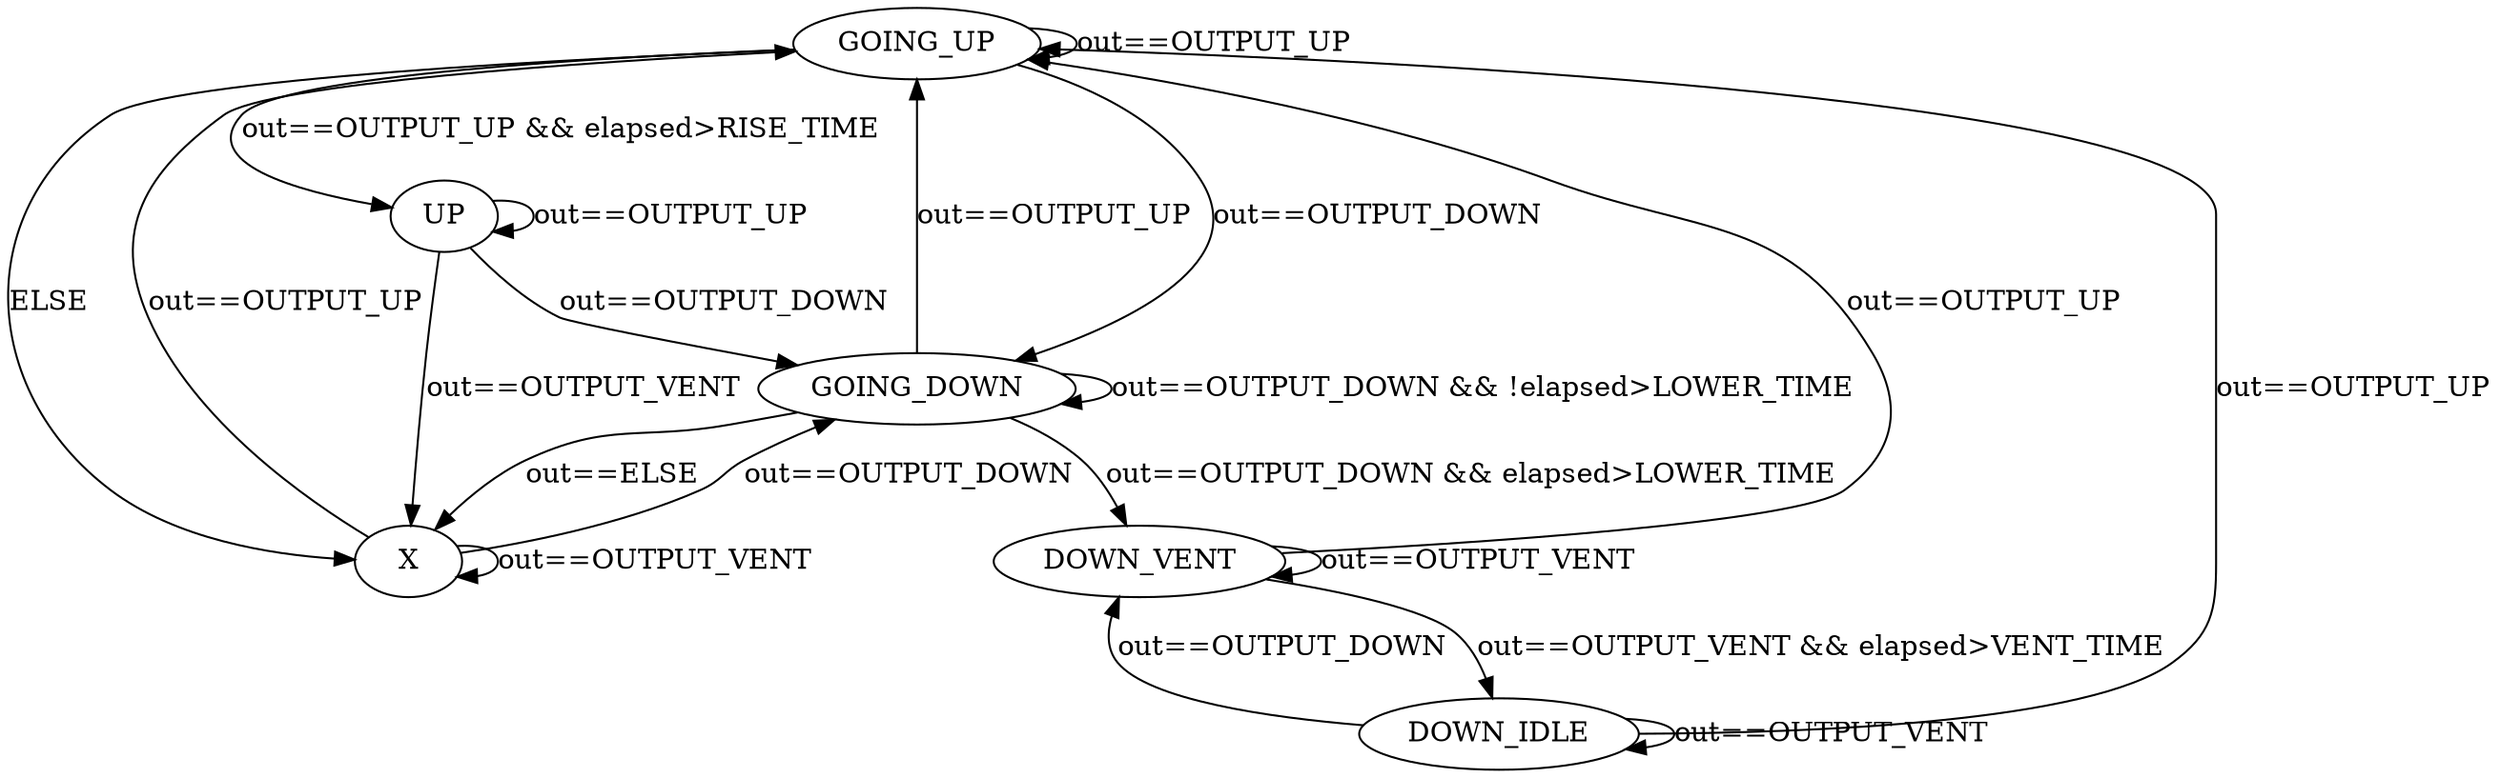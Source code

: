digraph g{
	GOING_UP->GOING_UP [label="out==OUTPUT_UP"];
	GOING_UP->UP [label="out==OUTPUT_UP && elapsed>RISE_TIME "];
	GOING_UP->GOING_DOWN [label="out==OUTPUT_DOWN"];
	GOING_UP->X [label="ELSE"];
	UP->UP [label="out==OUTPUT_UP"];
	UP->GOING_DOWN [label="out==OUTPUT_DOWN"];
	UP->X [label="out==OUTPUT_VENT"];
	GOING_DOWN->GOING_DOWN [label="out==OUTPUT_DOWN && !elapsed>LOWER_TIME"];
	GOING_DOWN->DOWN_VENT [label="out==OUTPUT_DOWN && elapsed>LOWER_TIME"];
	GOING_DOWN->X[label="out==ELSE"];
	GOING_DOWN->GOING_UP [label="out==OUTPUT_UP"];
	DOWN_VENT->DOWN_VENT [label="out==OUTPUT_VENT"];
	DOWN_VENT->DOWN_IDLE [label="out==OUTPUT_VENT && elapsed>VENT_TIME"];
	DOWN_VENT->GOING_UP [label="out==OUTPUT_UP"];
	DOWN_IDLE->DOWN_IDLE [label="out==OUTPUT_VENT"];
	DOWN_IDLE->DOWN_VENT [label="out==OUTPUT_DOWN"];
	DOWN_IDLE->GOING_UP [label="out==OUTPUT_UP"];
	X->X [label="out==OUTPUT_VENT"];
	X->GOING_DOWN [label="out==OUTPUT_DOWN"];
	X->GOING_UP [label="out==OUTPUT_UP"];
}